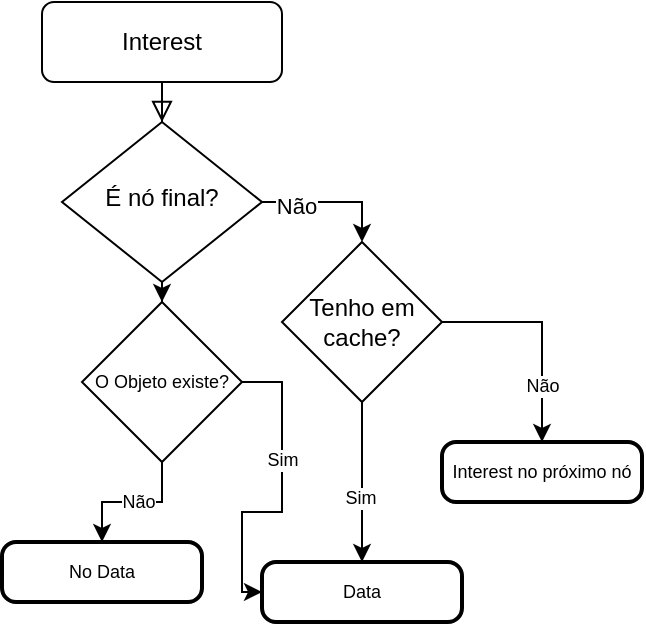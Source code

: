 <mxfile version="14.4.3" type="device"><diagram id="C5RBs43oDa-KdzZeNtuy" name="Page-1"><mxGraphModel dx="263" dy="465" grid="1" gridSize="10" guides="1" tooltips="1" connect="1" arrows="1" fold="1" page="1" pageScale="1" pageWidth="827" pageHeight="1169" math="0" shadow="0"><root><mxCell id="WIyWlLk6GJQsqaUBKTNV-0"/><mxCell id="WIyWlLk6GJQsqaUBKTNV-1" parent="WIyWlLk6GJQsqaUBKTNV-0"/><mxCell id="WIyWlLk6GJQsqaUBKTNV-2" value="" style="rounded=0;html=1;jettySize=auto;orthogonalLoop=1;fontSize=11;endArrow=block;endFill=0;endSize=8;strokeWidth=1;shadow=0;labelBackgroundColor=none;edgeStyle=orthogonalEdgeStyle;" parent="WIyWlLk6GJQsqaUBKTNV-1" source="WIyWlLk6GJQsqaUBKTNV-3" target="WIyWlLk6GJQsqaUBKTNV-6" edge="1"><mxGeometry relative="1" as="geometry"/></mxCell><mxCell id="WIyWlLk6GJQsqaUBKTNV-3" value="Interest" style="rounded=1;whiteSpace=wrap;html=1;fontSize=12;glass=0;strokeWidth=1;shadow=0;" parent="WIyWlLk6GJQsqaUBKTNV-1" vertex="1"><mxGeometry x="160" y="110" width="120" height="40" as="geometry"/></mxCell><mxCell id="zx0ArblCQXYg0OcR3FqX-1" style="edgeStyle=orthogonalEdgeStyle;rounded=0;orthogonalLoop=1;jettySize=auto;html=1;entryX=0.5;entryY=0;entryDx=0;entryDy=0;" edge="1" parent="WIyWlLk6GJQsqaUBKTNV-1" source="WIyWlLk6GJQsqaUBKTNV-6" target="zx0ArblCQXYg0OcR3FqX-0"><mxGeometry relative="1" as="geometry"/></mxCell><mxCell id="zx0ArblCQXYg0OcR3FqX-2" value="Não" style="edgeLabel;html=1;align=center;verticalAlign=middle;resizable=0;points=[];" vertex="1" connectable="0" parent="zx0ArblCQXYg0OcR3FqX-1"><mxGeometry x="-0.52" y="-2" relative="1" as="geometry"><mxPoint as="offset"/></mxGeometry></mxCell><mxCell id="zx0ArblCQXYg0OcR3FqX-17" style="edgeStyle=orthogonalEdgeStyle;rounded=0;orthogonalLoop=1;jettySize=auto;html=1;entryX=0.5;entryY=0;entryDx=0;entryDy=0;fontSize=9;" edge="1" parent="WIyWlLk6GJQsqaUBKTNV-1" source="WIyWlLk6GJQsqaUBKTNV-6" target="zx0ArblCQXYg0OcR3FqX-10"><mxGeometry relative="1" as="geometry"/></mxCell><mxCell id="WIyWlLk6GJQsqaUBKTNV-6" value="É nó final?" style="rhombus;whiteSpace=wrap;html=1;shadow=0;fontFamily=Helvetica;fontSize=12;align=center;strokeWidth=1;spacing=6;spacingTop=-4;" parent="WIyWlLk6GJQsqaUBKTNV-1" vertex="1"><mxGeometry x="170" y="170" width="100" height="80" as="geometry"/></mxCell><mxCell id="zx0ArblCQXYg0OcR3FqX-5" style="edgeStyle=orthogonalEdgeStyle;rounded=0;orthogonalLoop=1;jettySize=auto;html=1;entryX=0.5;entryY=0;entryDx=0;entryDy=0;fontSize=9;" edge="1" parent="WIyWlLk6GJQsqaUBKTNV-1" source="zx0ArblCQXYg0OcR3FqX-0" target="zx0ArblCQXYg0OcR3FqX-4"><mxGeometry relative="1" as="geometry"><Array as="points"><mxPoint x="320" y="270"/><mxPoint x="410" y="270"/></Array></mxGeometry></mxCell><mxCell id="zx0ArblCQXYg0OcR3FqX-6" value="Não" style="edgeLabel;html=1;align=center;verticalAlign=middle;resizable=0;points=[];fontSize=9;" vertex="1" connectable="0" parent="zx0ArblCQXYg0OcR3FqX-5"><mxGeometry x="0.486" relative="1" as="geometry"><mxPoint as="offset"/></mxGeometry></mxCell><mxCell id="zx0ArblCQXYg0OcR3FqX-8" style="edgeStyle=orthogonalEdgeStyle;rounded=0;orthogonalLoop=1;jettySize=auto;html=1;entryX=0.5;entryY=0;entryDx=0;entryDy=0;fontSize=9;" edge="1" parent="WIyWlLk6GJQsqaUBKTNV-1" source="zx0ArblCQXYg0OcR3FqX-0" target="zx0ArblCQXYg0OcR3FqX-7"><mxGeometry relative="1" as="geometry"/></mxCell><mxCell id="zx0ArblCQXYg0OcR3FqX-9" value="Sim" style="edgeLabel;html=1;align=center;verticalAlign=middle;resizable=0;points=[];fontSize=9;" vertex="1" connectable="0" parent="zx0ArblCQXYg0OcR3FqX-8"><mxGeometry x="0.2" y="-1" relative="1" as="geometry"><mxPoint as="offset"/></mxGeometry></mxCell><mxCell id="zx0ArblCQXYg0OcR3FqX-0" value="Tenho em cache?" style="rhombus;whiteSpace=wrap;html=1;" vertex="1" parent="WIyWlLk6GJQsqaUBKTNV-1"><mxGeometry x="280" y="230" width="80" height="80" as="geometry"/></mxCell><mxCell id="zx0ArblCQXYg0OcR3FqX-4" value="Interest no próximo nó" style="rounded=1;whiteSpace=wrap;html=1;absoluteArcSize=1;arcSize=14;strokeWidth=2;fontSize=9;" vertex="1" parent="WIyWlLk6GJQsqaUBKTNV-1"><mxGeometry x="360" y="330" width="100" height="30" as="geometry"/></mxCell><mxCell id="zx0ArblCQXYg0OcR3FqX-7" value="Data" style="rounded=1;whiteSpace=wrap;html=1;absoluteArcSize=1;arcSize=14;strokeWidth=2;fontSize=9;" vertex="1" parent="WIyWlLk6GJQsqaUBKTNV-1"><mxGeometry x="270" y="390" width="100" height="30" as="geometry"/></mxCell><mxCell id="zx0ArblCQXYg0OcR3FqX-12" style="edgeStyle=orthogonalEdgeStyle;rounded=0;orthogonalLoop=1;jettySize=auto;html=1;entryX=0;entryY=0.5;entryDx=0;entryDy=0;fontSize=9;" edge="1" parent="WIyWlLk6GJQsqaUBKTNV-1" source="zx0ArblCQXYg0OcR3FqX-10" target="zx0ArblCQXYg0OcR3FqX-7"><mxGeometry relative="1" as="geometry"><Array as="points"><mxPoint x="280" y="300"/><mxPoint x="280" y="365"/><mxPoint x="260" y="365"/><mxPoint x="260" y="405"/></Array></mxGeometry></mxCell><mxCell id="zx0ArblCQXYg0OcR3FqX-13" value="Sim" style="edgeLabel;html=1;align=center;verticalAlign=middle;resizable=0;points=[];fontSize=9;" vertex="1" connectable="0" parent="zx0ArblCQXYg0OcR3FqX-12"><mxGeometry x="-0.236" relative="1" as="geometry"><mxPoint as="offset"/></mxGeometry></mxCell><mxCell id="zx0ArblCQXYg0OcR3FqX-15" style="edgeStyle=orthogonalEdgeStyle;rounded=0;orthogonalLoop=1;jettySize=auto;html=1;entryX=0.5;entryY=0;entryDx=0;entryDy=0;fontSize=9;" edge="1" parent="WIyWlLk6GJQsqaUBKTNV-1" source="zx0ArblCQXYg0OcR3FqX-10" target="zx0ArblCQXYg0OcR3FqX-14"><mxGeometry relative="1" as="geometry"/></mxCell><mxCell id="zx0ArblCQXYg0OcR3FqX-16" value="Não" style="edgeLabel;html=1;align=center;verticalAlign=middle;resizable=0;points=[];fontSize=9;" vertex="1" connectable="0" parent="zx0ArblCQXYg0OcR3FqX-15"><mxGeometry x="-0.08" relative="1" as="geometry"><mxPoint as="offset"/></mxGeometry></mxCell><mxCell id="zx0ArblCQXYg0OcR3FqX-10" value="O Objeto existe?" style="rhombus;whiteSpace=wrap;html=1;fontSize=9;" vertex="1" parent="WIyWlLk6GJQsqaUBKTNV-1"><mxGeometry x="180" y="260" width="80" height="80" as="geometry"/></mxCell><mxCell id="zx0ArblCQXYg0OcR3FqX-14" value="No Data" style="rounded=1;whiteSpace=wrap;html=1;absoluteArcSize=1;arcSize=14;strokeWidth=2;fontSize=9;" vertex="1" parent="WIyWlLk6GJQsqaUBKTNV-1"><mxGeometry x="140" y="380" width="100" height="30" as="geometry"/></mxCell></root></mxGraphModel></diagram></mxfile>